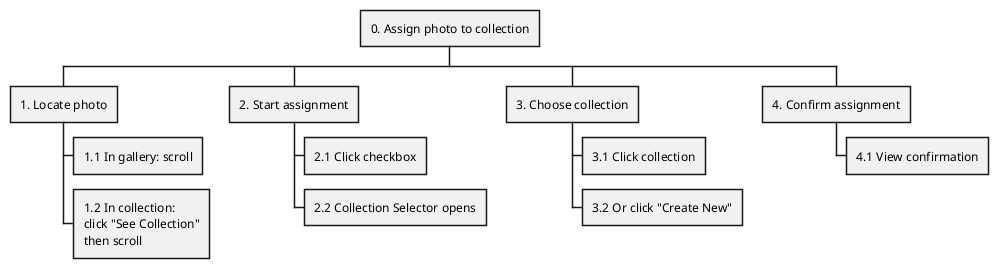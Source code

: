 @startwbs UC003
* 0. Assign photo to collection
** 1. Locate photo
*** 1.1 In gallery: scroll
*** 1.2 In collection:\nclick "See Collection"\nthen scroll
** 2. Start assignment
*** 2.1 Click checkbox
*** 2.2 Collection Selector opens
** 3. Choose collection
*** 3.1 Click collection
*** 3.2 Or click "Create New"
** 4. Confirm assignment
*** 4.1 View confirmation
@endwbs
